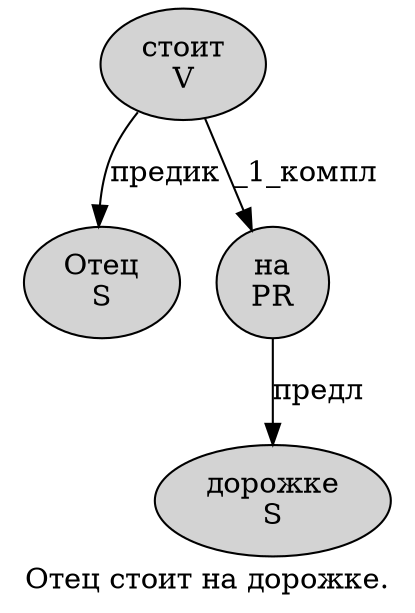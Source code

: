 digraph SENTENCE_1976 {
	graph [label="Отец стоит на дорожке."]
	node [style=filled]
		0 [label="Отец
S" color="" fillcolor=lightgray penwidth=1 shape=ellipse]
		1 [label="стоит
V" color="" fillcolor=lightgray penwidth=1 shape=ellipse]
		2 [label="на
PR" color="" fillcolor=lightgray penwidth=1 shape=ellipse]
		3 [label="дорожке
S" color="" fillcolor=lightgray penwidth=1 shape=ellipse]
			2 -> 3 [label="предл"]
			1 -> 0 [label="предик"]
			1 -> 2 [label="_1_компл"]
}